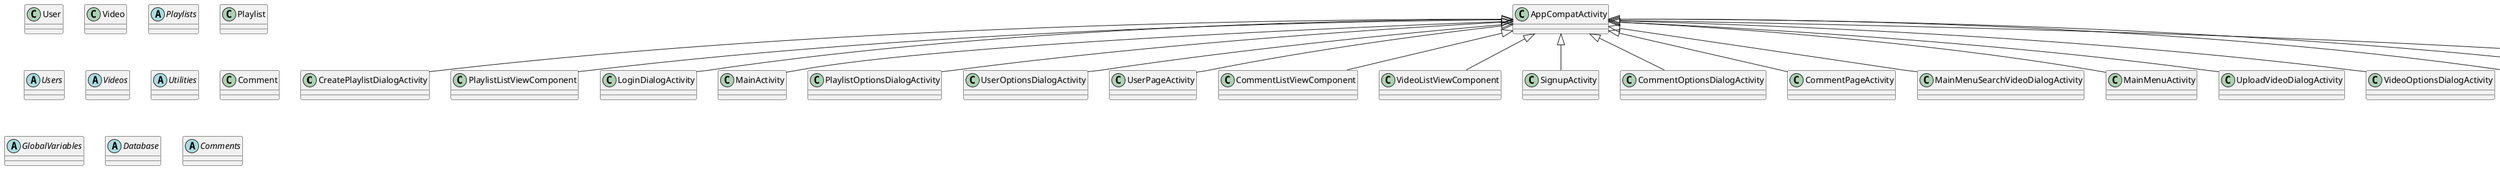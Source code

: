 @startuml
class CreatePlaylistDialogActivity {
}
class PlaylistListViewComponent {
}
class User {
}
class LoginDialogActivity {
}
class MainActivity {
}
class Video {
}
class PlaylistOptionsDialogActivity {
}
class UserOptionsDialogActivity {
}
class UserPageActivity {
}
class VideoAdapter {
}
abstract class Playlists {
}
class Playlist {
}
class CommentListViewComponent {
}
abstract class Users {
}
abstract class Videos {
}
class VideoListViewComponent {
}
abstract class Utilities {
}
class SignupActivity {
}
class CommentOptionsDialogActivity {
}
class CommentPageActivity {
}
class PlaylistAdapter {
}
class MainMenuSearchVideoDialogActivity {
}
class MainMenuActivity {
}
class CommentAdapter {
}
class Comment {
}
abstract class GlobalVariables {
}
abstract class Database {
}
class UploadVideoDialogActivity {
}
abstract class Comments {
}
class VideoOptionsDialogActivity {
}
class PlaylistPageActivity {
}
class UserListViewComponent {
}
class VideoPageActivity {
}


AppCompatActivity <|-- CreatePlaylistDialogActivity
AppCompatActivity <|-- PlaylistListViewComponent
AppCompatActivity <|-- LoginDialogActivity
AppCompatActivity <|-- MainActivity
AppCompatActivity <|-- PlaylistOptionsDialogActivity
AppCompatActivity <|-- UserOptionsDialogActivity
AppCompatActivity <|-- UserPageActivity
ArrayAdapter <|-- VideoAdapter
AppCompatActivity <|-- CommentListViewComponent
AppCompatActivity <|-- VideoListViewComponent
AppCompatActivity <|-- SignupActivity
AppCompatActivity <|-- CommentOptionsDialogActivity
AppCompatActivity <|-- CommentPageActivity
ArrayAdapter <|-- PlaylistAdapter
AppCompatActivity <|-- MainMenuSearchVideoDialogActivity
AppCompatActivity <|-- MainMenuActivity
ArrayAdapter <|-- CommentAdapter
AppCompatActivity <|-- UploadVideoDialogActivity
AppCompatActivity <|-- VideoOptionsDialogActivity
AppCompatActivity <|-- PlaylistPageActivity
AppCompatActivity <|-- UserListViewComponent
AppCompatActivity <|-- VideoPageActivity
@enduml